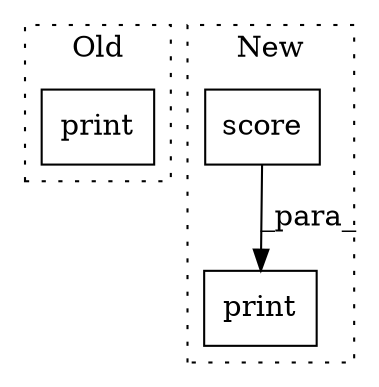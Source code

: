 digraph G {
subgraph cluster0 {
1 [label="print" a="32" s="1364,1394" l="6,1" shape="box"];
label = "Old";
style="dotted";
}
subgraph cluster1 {
2 [label="score" a="32" s="1737,1770" l="6,1" shape="box"];
3 [label="print" a="32" s="1658,1771" l="6,2" shape="box"];
label = "New";
style="dotted";
}
2 -> 3 [label="_para_"];
}